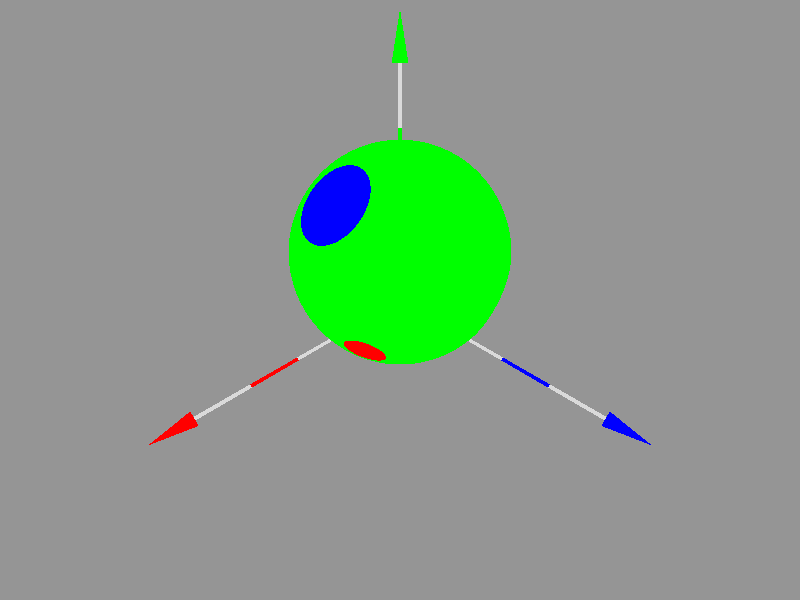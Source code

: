 #version 3.7;
#macro axis( len, tex_odd, tex_even)
  union{ cylinder { <0, -len, 0>,<0, len, 0>, 0.05
    texture{ checker
      texture{ tex_odd }
      texture{ tex_even }
   translate <0.1, 0, 0.1> }}
  cone{<0, len, 0>, 0.2, <0, len+0.7, 0>, 0 texture{tex_even} }}
#end

#macro axis_xyz( len_x, len_y, len_z, tex_common, tex_x, tex_y, tex_z)
union{
#if (len_x != 0) object { axis(len_x, tex_common, tex_x) rotate< 0, 0,-90>} #end
#if (len_y != 0) object { axis(len_y, tex_common, tex_y) rotate< 0, 0, 0>}  #end
#if (len_z != 0) object { axis(len_z, tex_common, tex_z) rotate<90, 0, 0>}  #end }
#end

#include "textures.inc"
#declare tex_default = texture { Polished_Chrome
          pigment{ rgb<0.00, 0.70, 0.00>}
          finish { phong 1 reflection {0.10 metallic 0.4} }}


#declare tex_axis_common = texture { Polished_Chrome
          pigment{ rgb<0.70, 0.70, 0.70>}
          finish { phong 1 reflection {0.10 metallic 0.4} }}


#declare tex_axis_x = texture { Polished_Chrome
          pigment{ rgb<1.00, 0.00, 0.00>}
          finish { phong 1 reflection {0.10 metallic 0.4} }}


#declare tex_axis_y = texture { Polished_Chrome
          pigment{ rgb<0.00, 1.00, 0.00>}
          finish { phong 1 reflection {0.10 metallic 0.4} }}


#declare tex_axis_z = texture { Polished_Chrome
          pigment{ rgb<0.00, 0.00, 1.00>}
          finish { phong 1 reflection {0.10 metallic 0.4} }}


global_settings { assumed_gamma 1 }
#include "shapes.inc"
camera {perspective angle 100
        location <5.0, 5.0, 5.0>
        right x*image_width/image_height
        look_at <0.0, 0.0, 0.0>}

light_source{< 100.0, 100.0, 100.0> rgb<1.00, 1.00, 1.00>}

object{ axis_xyz( 5.0, 5.0, 5.0,
        tex_axis_common, tex_axis_x, tex_axis_y, tex_axis_z)}

plane {<1, 0, 0>, 0.00
        texture { Polished_Chrome
          pigment{ rgb<0.30, 0.30, 0.30>}
          finish { phong 1 reflection {0.1 metallic 0.2} }}
        scale<1.00, 1.00, 1.00> rotate<0.00, 0.00, 0.00> translate<0.00, 0.00, 0.00>}

plane {<0, 1, 0>, 0.00
        texture { Polished_Chrome
          pigment{ rgb<0.30, 0.30, 0.30>}
          finish { phong 1 reflection {0.1 metallic 0.2} }}
        scale<1.00, 1.00, 1.00> rotate<0.00, 0.00, 0.00> translate<0.00, 0.00, 0.00>}

plane {<0, 0, 1>, 0.00
        texture { Polished_Chrome
          pigment{ rgb<0.30, 0.30, 0.30>}
          finish { phong 1 reflection {0.1 metallic 0.2} }}
        scale<1.00, 1.00, 1.00> rotate<0.00, 0.00, 0.00> translate<0.00, 0.00, 0.00>}

#declare tex_red = texture { Polished_Chrome
          pigment{ rgb<1.00, 0.00, 0.00>}
          finish { phong 1 reflection {0.10 metallic 0.4} }}


#declare tex_green = texture { Polished_Chrome
          pigment{ rgb<0.00, 1.00, 0.00>}
          finish { phong 1 reflection {0.10 metallic 0.4} }}


#declare tex_blue = texture { Polished_Chrome
          pigment{ rgb<0.00, 0.00, 1.00>}
          finish { phong 1 reflection {0.10 metallic 0.4} }}


difference {
sphere {<1.00, 1.00, 1.00>, 2.00
        texture { tex_green }
        scale<1.00, 1.00, 1.00> rotate<0.00, 0.00, 0.00> translate<0.00, 1.00, 0.00>}

union {
sphere {<3.00, 1.00, 2.00>, 0.60
        texture { tex_red }
        scale<1.00, 1.00, 1.00> rotate<0.00, 0.00, 0.00> translate<0.00, 0.00, 0.00>}

sphere {<2.00, 3.00, 1.00>, 0.80
        texture { tex_blue }
        scale<1.00, 1.00, 1.00> rotate<0.00, 0.00, 0.00> translate<0.00, 0.00, 0.00>}

sphere {<1.00, 2.00, 3.00>, 1.00
        texture { tex_green }
        scale<1.00, 1.00, 1.00> rotate<0.00, 0.00, 0.00> translate<0.00, 0.00, 0.00>}

}

}

